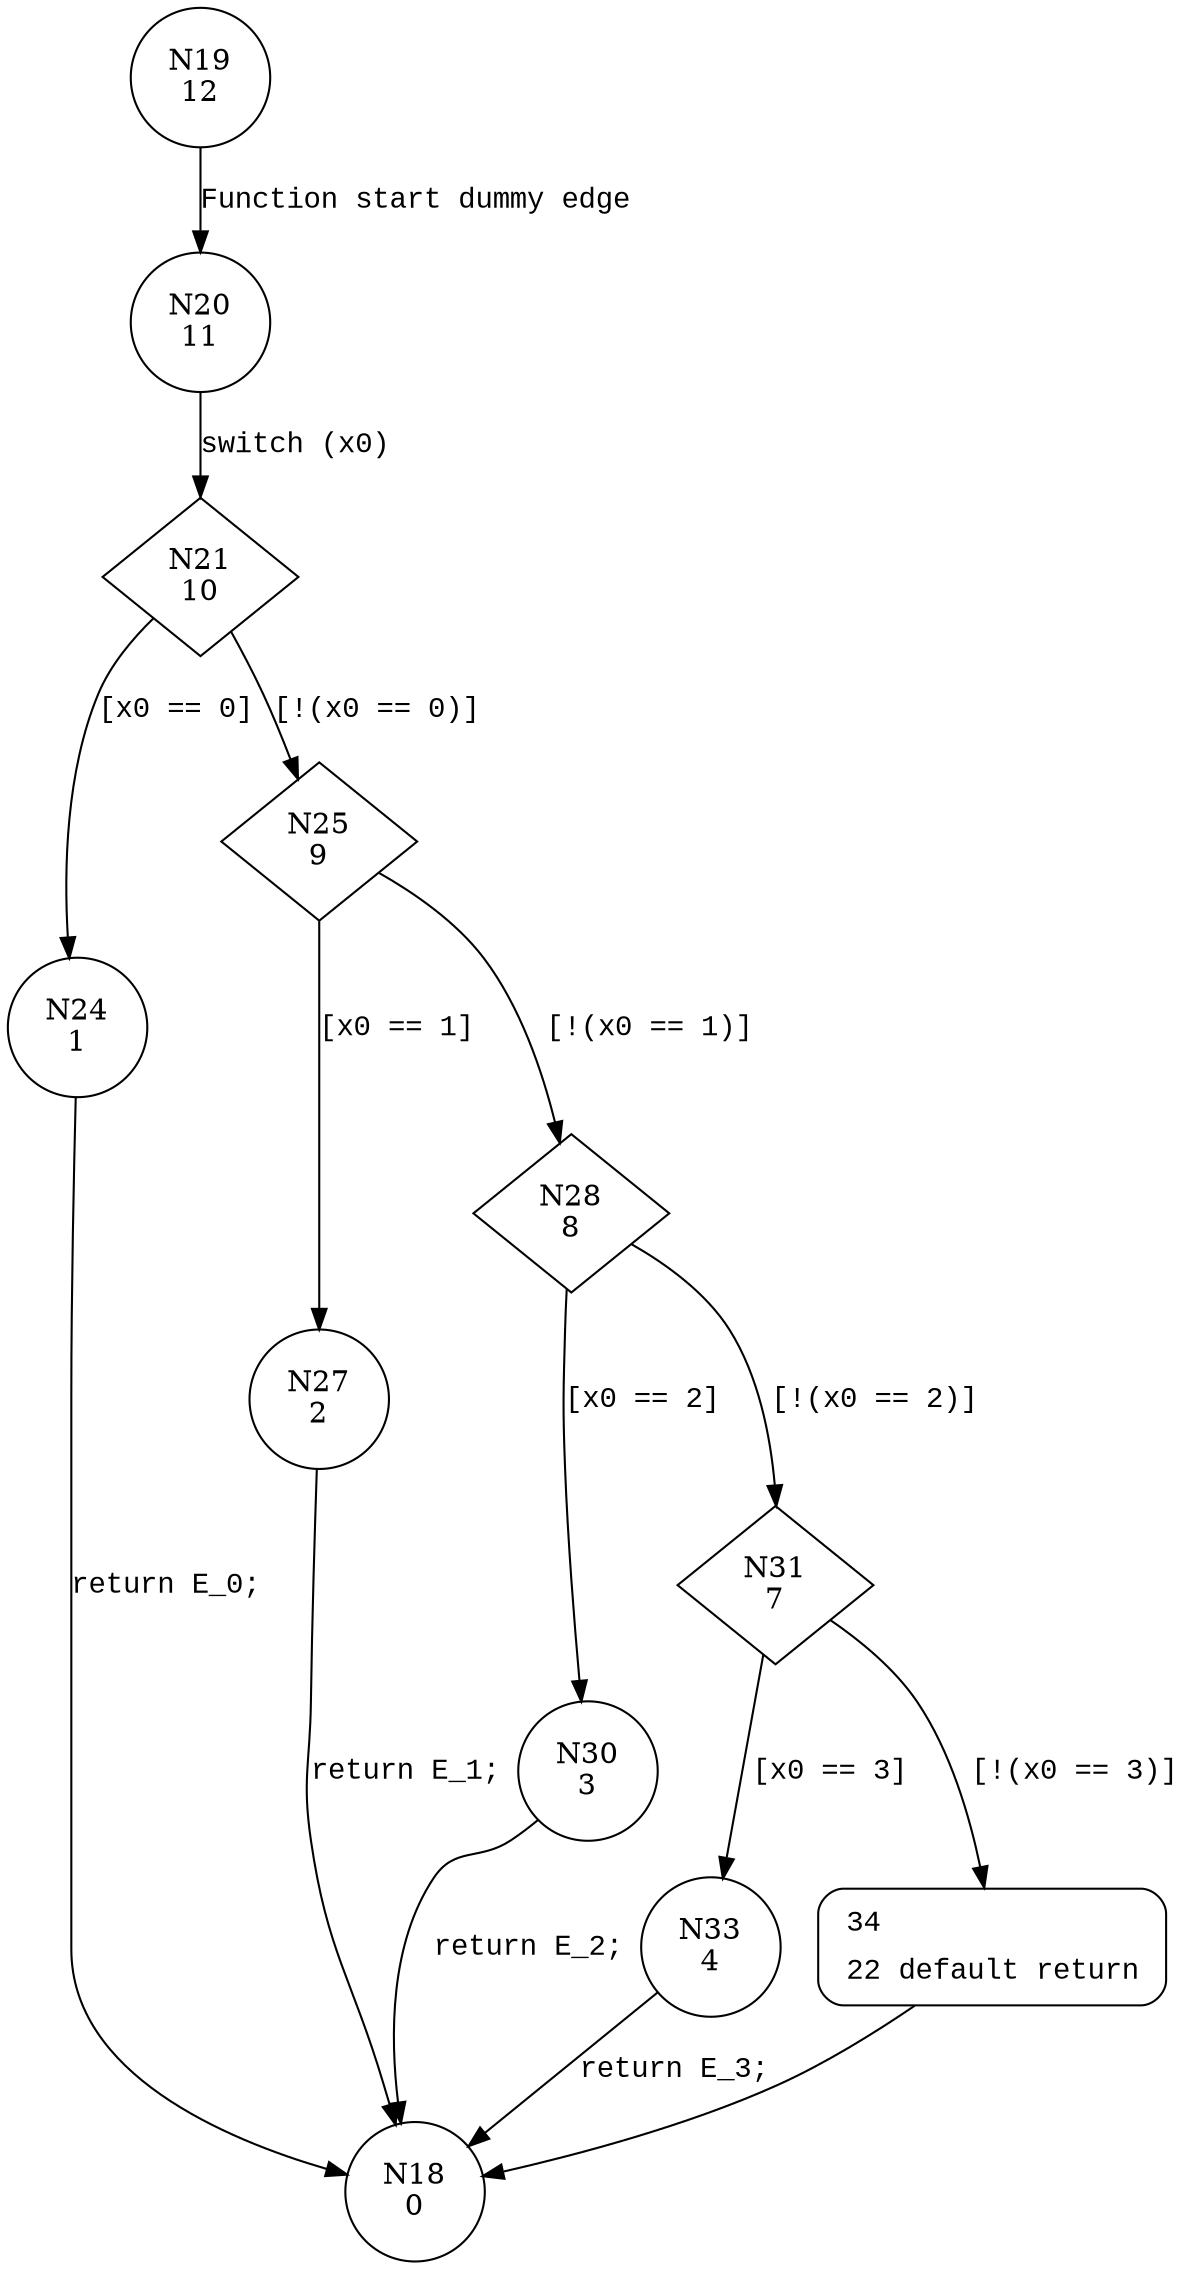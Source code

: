 digraph getE {
19 [shape="circle" label="N19\n12"]
20 [shape="circle" label="N20\n11"]
21 [shape="diamond" label="N21\n10"]
24 [shape="circle" label="N24\n1"]
25 [shape="diamond" label="N25\n9"]
27 [shape="circle" label="N27\n2"]
28 [shape="diamond" label="N28\n8"]
30 [shape="circle" label="N30\n3"]
31 [shape="diamond" label="N31\n7"]
33 [shape="circle" label="N33\n4"]
34 [shape="circle" label="N34\n6"]
18 [shape="circle" label="N18\n0"]
34 [style="filled,bold" penwidth="1" fillcolor="white" fontname="Courier New" shape="Mrecord" label=<<table border="0" cellborder="0" cellpadding="3" bgcolor="white"><tr><td align="right">34</td><td align="left"></td></tr><tr><td align="right">22</td><td align="left">default return</td></tr></table>>]
34 -> 18[label=""]
19 -> 20 [label="Function start dummy edge" fontname="Courier New"]
21 -> 24 [label="[x0 == 0]" fontname="Courier New"]
21 -> 25 [label="[!(x0 == 0)]" fontname="Courier New"]
25 -> 27 [label="[x0 == 1]" fontname="Courier New"]
25 -> 28 [label="[!(x0 == 1)]" fontname="Courier New"]
28 -> 30 [label="[x0 == 2]" fontname="Courier New"]
28 -> 31 [label="[!(x0 == 2)]" fontname="Courier New"]
31 -> 33 [label="[x0 == 3]" fontname="Courier New"]
31 -> 34 [label="[!(x0 == 3)]" fontname="Courier New"]
33 -> 18 [label="return E_3;" fontname="Courier New"]
27 -> 18 [label="return E_1;" fontname="Courier New"]
20 -> 21 [label="switch (x0)" fontname="Courier New"]
30 -> 18 [label="return E_2;" fontname="Courier New"]
24 -> 18 [label="return E_0;" fontname="Courier New"]
}